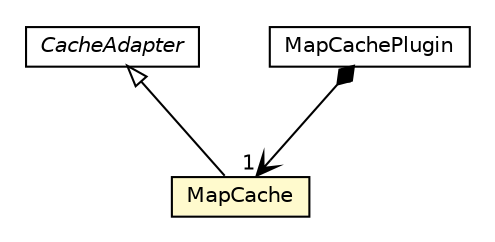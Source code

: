 #!/usr/local/bin/dot
#
# Class diagram 
# Generated by UMLGraph version R5_6-24-gf6e263 (http://www.umlgraph.org/)
#

digraph G {
	edge [fontname="Helvetica",fontsize=10,labelfontname="Helvetica",labelfontsize=10];
	node [fontname="Helvetica",fontsize=10,shape=plaintext];
	nodesep=0.25;
	ranksep=0.5;
	// io.werval.spi.cache.CacheAdapter
	c23384 [label=<<table title="io.werval.spi.cache.CacheAdapter" border="0" cellborder="1" cellspacing="0" cellpadding="2" port="p" href="./CacheAdapter.html">
		<tr><td><table border="0" cellspacing="0" cellpadding="1">
<tr><td align="center" balign="center"><font face="Helvetica-Oblique"> CacheAdapter </font></td></tr>
		</table></td></tr>
		</table>>, URL="./CacheAdapter.html", fontname="Helvetica", fontcolor="black", fontsize=10.0];
	// io.werval.spi.cache.MapCache
	c23387 [label=<<table title="io.werval.spi.cache.MapCache" border="0" cellborder="1" cellspacing="0" cellpadding="2" port="p" bgcolor="lemonChiffon" href="./MapCache.html">
		<tr><td><table border="0" cellspacing="0" cellpadding="1">
<tr><td align="center" balign="center"> MapCache </td></tr>
		</table></td></tr>
		</table>>, URL="./MapCache.html", fontname="Helvetica", fontcolor="black", fontsize=10.0];
	// io.werval.spi.cache.MapCachePlugin
	c23388 [label=<<table title="io.werval.spi.cache.MapCachePlugin" border="0" cellborder="1" cellspacing="0" cellpadding="2" port="p" href="./MapCachePlugin.html">
		<tr><td><table border="0" cellspacing="0" cellpadding="1">
<tr><td align="center" balign="center"> MapCachePlugin </td></tr>
		</table></td></tr>
		</table>>, URL="./MapCachePlugin.html", fontname="Helvetica", fontcolor="black", fontsize=10.0];
	//io.werval.spi.cache.MapCache extends io.werval.spi.cache.CacheAdapter
	c23384:p -> c23387:p [dir=back,arrowtail=empty];
	// io.werval.spi.cache.MapCachePlugin NAVCOMPOSED io.werval.spi.cache.MapCache
	c23388:p -> c23387:p [taillabel="1", label="", headlabel="1", fontname="Helvetica", fontcolor="black", fontsize=10.0, color="black", arrowhead=open, arrowtail=diamond, dir=both];
}

